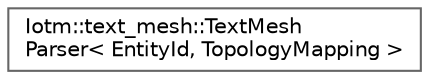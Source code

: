 digraph "Graphical Class Hierarchy"
{
 // INTERACTIVE_SVG=YES
 // LATEX_PDF_SIZE
  bgcolor="transparent";
  edge [fontname=Helvetica,fontsize=10,labelfontname=Helvetica,labelfontsize=10];
  node [fontname=Helvetica,fontsize=10,shape=box,height=0.2,width=0.4];
  rankdir="LR";
  Node0 [id="Node000000",label="Iotm::text_mesh::TextMesh\lParser\< EntityId, TopologyMapping \>",height=0.2,width=0.4,color="grey40", fillcolor="white", style="filled",URL="$classIotm_1_1text__mesh_1_1TextMeshParser.html",tooltip=" "];
}
